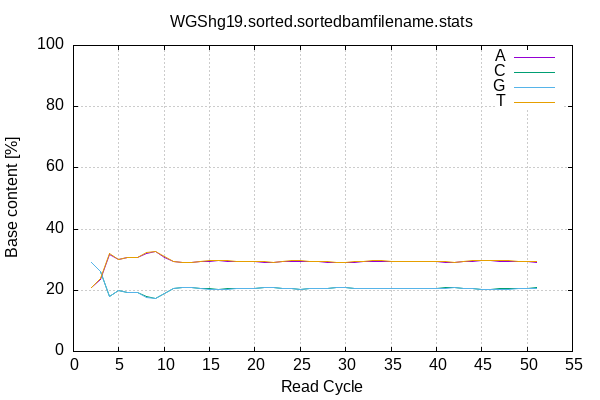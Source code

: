 
            set terminal png size 600,400 truecolor
            set output "./output/QC/samtools_stat_plots/WGShg19.sorted-acgt-cycles.png"
            set grid xtics ytics y2tics back lc rgb "#cccccc"
            set style line 1 linecolor rgb "green"
            set style line 2 linecolor rgb "red"
            set style line 3 linecolor rgb "black"
            set style line 4 linecolor rgb "blue"
            set style increment user
            set ylabel "Base content [%]"
            set xlabel "Read Cycle"
            set yrange [0:100]
            set title "WGShg19.sorted.sortedbamfilename.stats" noenhanced
            plot '-' w l ti 'A', '-' w l ti 'C', '-' w l ti 'G', '-' w l ti 'T'
        2	20.80
3	23.67
4	31.75
5	29.96
6	30.60
7	30.73
8	32.13
9	32.58
10	30.84
11	29.31
12	28.98
13	29.05
14	29.40
15	29.55
16	29.66
17	29.49
18	29.33
19	29.31
20	29.28
21	29.18
22	29.07
23	29.32
24	29.48
25	29.52
26	29.36
27	29.27
28	29.19
29	28.97
30	29.05
31	29.22
32	29.38
33	29.47
34	29.44
35	29.40
36	29.30
37	29.33
38	29.42
39	29.35
40	29.29
41	29.17
42	29.01
43	29.27
44	29.45
45	29.67
46	29.68
47	29.49
48	29.47
49	29.39
50	29.29
51	29.19
end
2	29.16
3	26.24
4	18.13
5	19.96
6	19.37
7	19.23
8	17.82
9	17.34
10	19.10
11	20.68
12	20.97
13	20.85
14	20.52
15	20.45
16	20.31
17	20.47
18	20.59
19	20.59
20	20.66
21	20.78
22	20.89
23	20.64
24	20.46
25	20.41
26	20.61
27	20.71
28	20.75
29	20.94
30	20.91
31	20.74
32	20.60
33	20.45
34	20.48
35	20.56
36	20.67
37	20.65
38	20.50
39	20.56
40	20.63
41	20.78
42	20.93
43	20.65
44	20.49
45	20.29
46	20.35
47	20.47
48	20.45
49	20.55
50	20.66
51	20.81
end
2	29.14
3	26.29
4	18.12
5	19.93
6	19.30
7	19.17
8	17.78
9	17.32
10	19.10
11	20.64
12	20.95
13	20.90
14	20.55
15	20.42
16	20.24
17	20.41
18	20.60
19	20.63
20	20.66
21	20.76
22	20.84
23	20.60
24	20.46
25	20.40
26	20.55
27	20.60
28	20.72
29	20.97
30	20.92
31	20.70
32	20.55
33	20.44
34	20.46
35	20.54
36	20.59
37	20.58
38	20.52
39	20.59
40	20.59
41	20.72
42	20.88
43	20.62
44	20.44
45	20.27
46	20.23
47	20.41
48	20.42
49	20.56
50	20.63
51	20.72
end
2	20.90
3	23.80
4	32.00
5	30.15
6	30.73
7	30.87
8	32.27
9	32.76
10	30.95
11	29.38
12	29.10
13	29.21
14	29.52
15	29.58
16	29.79
17	29.63
18	29.48
19	29.47
20	29.41
21	29.28
22	29.19
23	29.44
24	29.60
25	29.67
26	29.48
27	29.42
28	29.34
29	29.12
30	29.12
31	29.34
32	29.48
33	29.64
34	29.62
35	29.50
36	29.43
37	29.45
38	29.56
39	29.50
40	29.49
41	29.33
42	29.17
43	29.46
44	29.62
45	29.77
46	29.74
47	29.63
48	29.66
49	29.50
50	29.41
51	29.28
end

